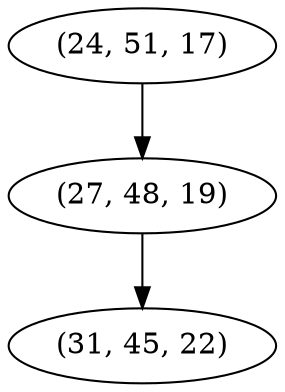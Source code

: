 digraph tree {
    "(24, 51, 17)";
    "(27, 48, 19)";
    "(31, 45, 22)";
    "(24, 51, 17)" -> "(27, 48, 19)";
    "(27, 48, 19)" -> "(31, 45, 22)";
}
